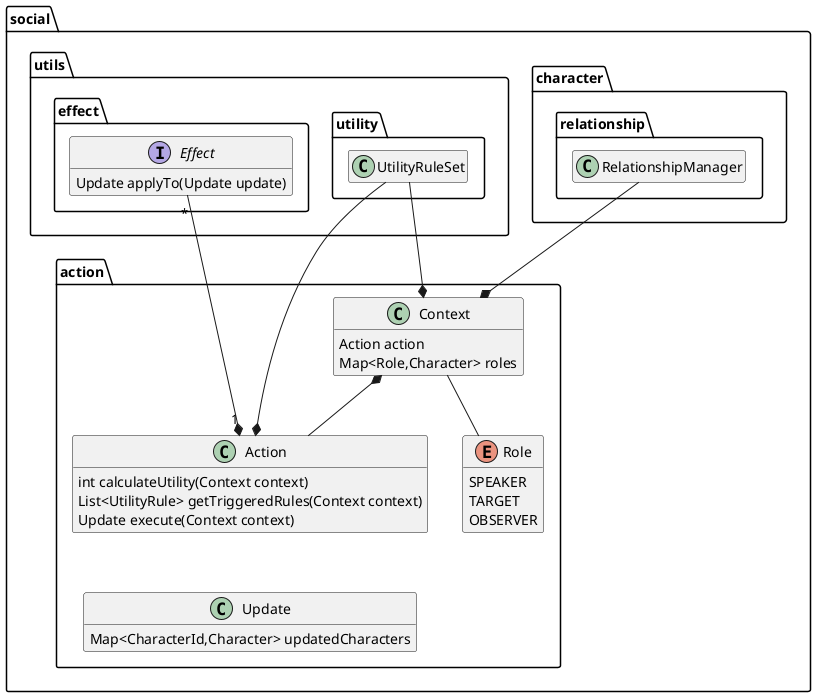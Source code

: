 @startuml

hide empty members

package social {

package action {

class Action {
  int calculateUtility(Context context)
  List<UtilityRule> getTriggeredRules(Context context)
  Update execute(Context context)
}

enum Role {
  SPEAKER
  TARGET
  OBSERVER
}

class Context {
  Action action
  Map<Role,Character> roles
}

class Update {
  Map<CharacterId,Character> updatedCharacters
}

}

package character.relationship {

class RelationshipManager

}

package utils {

package effect {

interface Effect {
  Update applyTo(Update update)
}

}

package utility {

class UtilityRuleSet

}

}

}

Action *-up- UtilityRuleSet
Action "1" *-up- "*" Effect
Action -[hidden]- Update

Context -- Role
Context *-up- UtilityRuleSet
Context *-- Action
Context *-up- RelationshipManager


@enduml